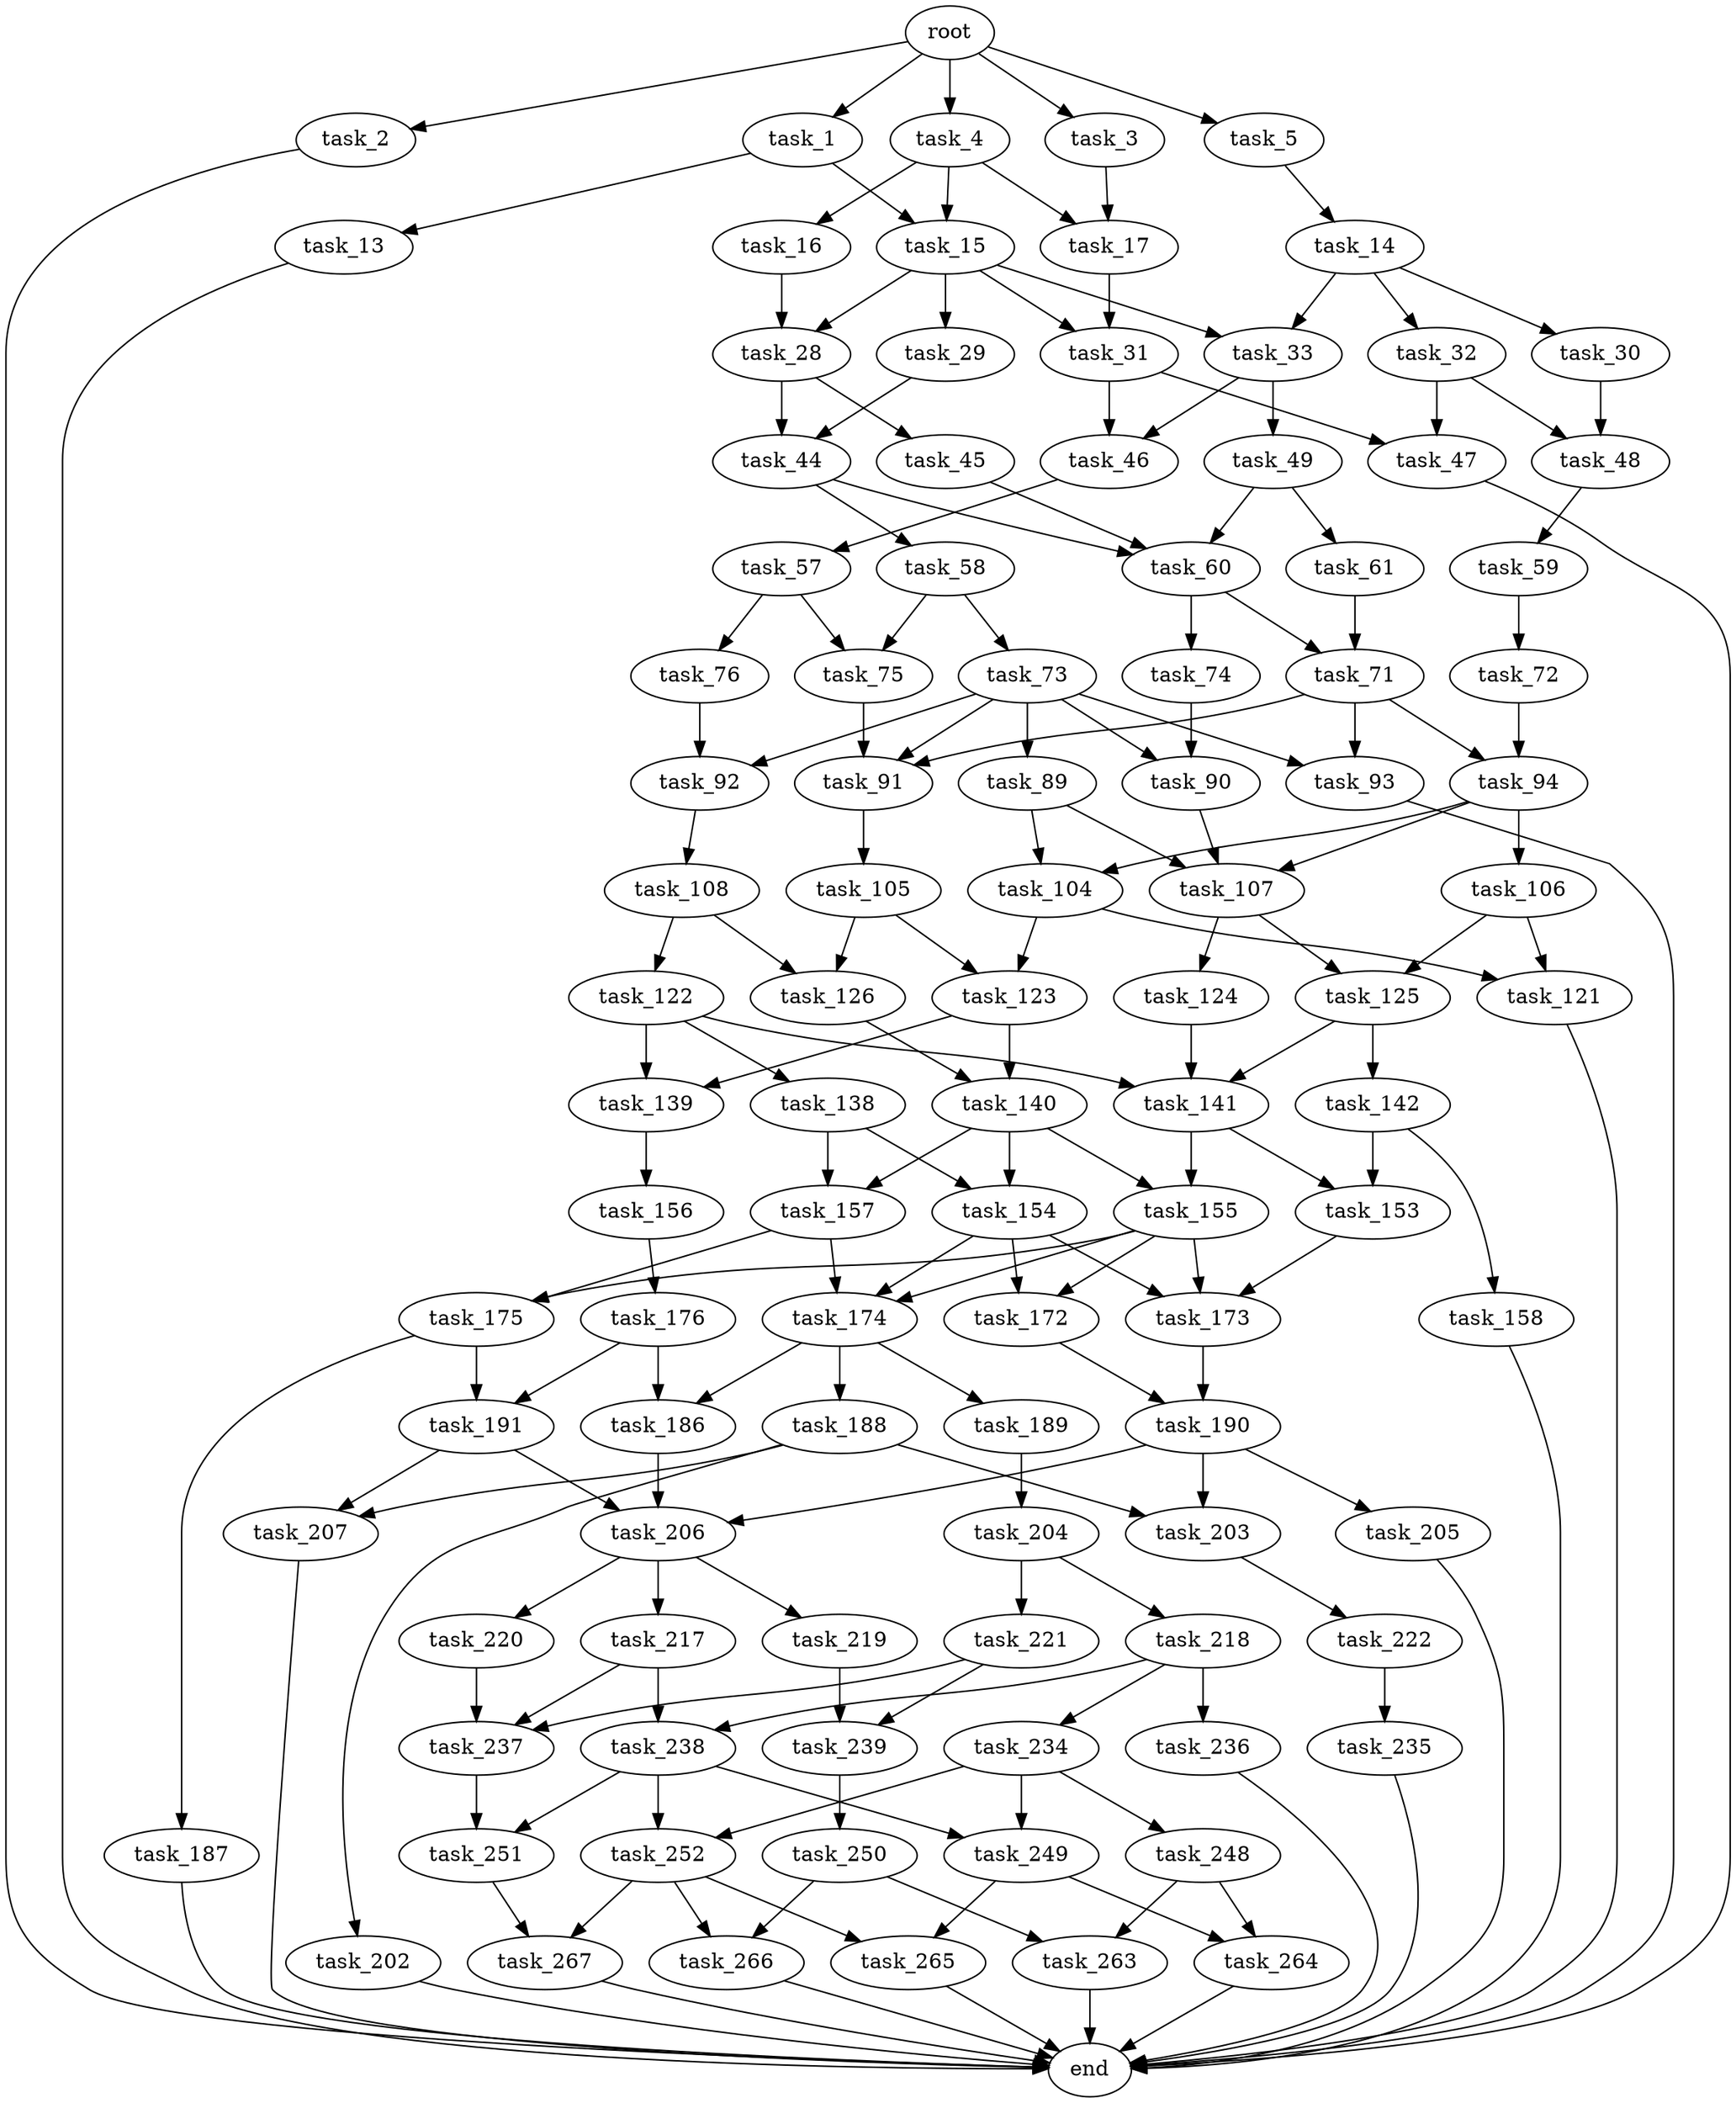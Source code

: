digraph G {
  root [size="0.000000"];
  task_1 [size="28991029248.000000"];
  task_2 [size="33721804790.000000"];
  task_3 [size="15564968164.000000"];
  task_4 [size="134217728000.000000"];
  task_5 [size="28991029248.000000"];
  task_13 [size="1486973405.000000"];
  task_14 [size="338578382293.000000"];
  task_15 [size="25034686880.000000"];
  task_16 [size="22664600635.000000"];
  task_17 [size="50039170133.000000"];
  task_28 [size="1073741824000.000000"];
  task_29 [size="32229839072.000000"];
  task_30 [size="1073741824000.000000"];
  task_31 [size="1073741824000.000000"];
  task_32 [size="549755813888.000000"];
  task_33 [size="12152341762.000000"];
  task_44 [size="4237703830.000000"];
  task_45 [size="549755813888.000000"];
  task_46 [size="110804918303.000000"];
  task_47 [size="231928233984.000000"];
  task_48 [size="19726251573.000000"];
  task_49 [size="231928233984.000000"];
  task_57 [size="368293445632.000000"];
  task_58 [size="60044722595.000000"];
  task_59 [size="8388360257.000000"];
  task_60 [size="68719476736.000000"];
  task_61 [size="60848281543.000000"];
  task_71 [size="5759954779.000000"];
  task_72 [size="53299056463.000000"];
  task_73 [size="782757789696.000000"];
  task_74 [size="30184543259.000000"];
  task_75 [size="874148841566.000000"];
  task_76 [size="298902157855.000000"];
  task_89 [size="64591830227.000000"];
  task_90 [size="4666908007.000000"];
  task_91 [size="125415805109.000000"];
  task_92 [size="368293445632.000000"];
  task_93 [size="5461820214.000000"];
  task_94 [size="30170672418.000000"];
  task_104 [size="20914829074.000000"];
  task_105 [size="368293445632.000000"];
  task_106 [size="8589934592.000000"];
  task_107 [size="3868382364.000000"];
  task_108 [size="431220389.000000"];
  task_121 [size="110049018264.000000"];
  task_122 [size="134217728000.000000"];
  task_123 [size="57544060046.000000"];
  task_124 [size="14846489734.000000"];
  task_125 [size="28991029248.000000"];
  task_126 [size="45035050201.000000"];
  task_138 [size="686115221960.000000"];
  task_139 [size="8756733731.000000"];
  task_140 [size="912289113063.000000"];
  task_141 [size="449419561459.000000"];
  task_142 [size="102219635064.000000"];
  task_153 [size="3832564071.000000"];
  task_154 [size="1073741824000.000000"];
  task_155 [size="549755813888.000000"];
  task_156 [size="2498614003.000000"];
  task_157 [size="359425061282.000000"];
  task_158 [size="231928233984.000000"];
  task_172 [size="1073741824000.000000"];
  task_173 [size="162877895086.000000"];
  task_174 [size="216157673226.000000"];
  task_175 [size="1016887891426.000000"];
  task_176 [size="18519161091.000000"];
  task_186 [size="4510448815.000000"];
  task_187 [size="28862117807.000000"];
  task_188 [size="44270211442.000000"];
  task_189 [size="8686648172.000000"];
  task_190 [size="427073363530.000000"];
  task_191 [size="218153807113.000000"];
  task_202 [size="368293445632.000000"];
  task_203 [size="1274931806.000000"];
  task_204 [size="231928233984.000000"];
  task_205 [size="252588348069.000000"];
  task_206 [size="18323639586.000000"];
  task_207 [size="23037021542.000000"];
  task_217 [size="782757789696.000000"];
  task_218 [size="4339001676.000000"];
  task_219 [size="382812125906.000000"];
  task_220 [size="368293445632.000000"];
  task_221 [size="10614633169.000000"];
  task_222 [size="368293445632.000000"];
  task_234 [size="25112039738.000000"];
  task_235 [size="134217728000.000000"];
  task_236 [size="8589934592.000000"];
  task_237 [size="166236819466.000000"];
  task_238 [size="134217728000.000000"];
  task_239 [size="782757789696.000000"];
  task_248 [size="28991029248.000000"];
  task_249 [size="8589934592.000000"];
  task_250 [size="368293445632.000000"];
  task_251 [size="16073486678.000000"];
  task_252 [size="231928233984.000000"];
  task_263 [size="549755813888.000000"];
  task_264 [size="1175806310.000000"];
  task_265 [size="29546888870.000000"];
  task_266 [size="231928233984.000000"];
  task_267 [size="134217728000.000000"];
  end [size="0.000000"];

  root -> task_1 [size="1.000000"];
  root -> task_2 [size="1.000000"];
  root -> task_3 [size="1.000000"];
  root -> task_4 [size="1.000000"];
  root -> task_5 [size="1.000000"];
  task_1 -> task_13 [size="75497472.000000"];
  task_1 -> task_15 [size="75497472.000000"];
  task_2 -> end [size="1.000000"];
  task_3 -> task_17 [size="536870912.000000"];
  task_4 -> task_15 [size="209715200.000000"];
  task_4 -> task_16 [size="209715200.000000"];
  task_4 -> task_17 [size="209715200.000000"];
  task_5 -> task_14 [size="75497472.000000"];
  task_13 -> end [size="1.000000"];
  task_14 -> task_30 [size="411041792.000000"];
  task_14 -> task_32 [size="411041792.000000"];
  task_14 -> task_33 [size="411041792.000000"];
  task_15 -> task_28 [size="33554432.000000"];
  task_15 -> task_29 [size="33554432.000000"];
  task_15 -> task_31 [size="33554432.000000"];
  task_15 -> task_33 [size="33554432.000000"];
  task_16 -> task_28 [size="411041792.000000"];
  task_17 -> task_31 [size="75497472.000000"];
  task_28 -> task_44 [size="838860800.000000"];
  task_28 -> task_45 [size="838860800.000000"];
  task_29 -> task_44 [size="33554432.000000"];
  task_30 -> task_48 [size="838860800.000000"];
  task_31 -> task_46 [size="838860800.000000"];
  task_31 -> task_47 [size="838860800.000000"];
  task_32 -> task_47 [size="536870912.000000"];
  task_32 -> task_48 [size="536870912.000000"];
  task_33 -> task_46 [size="536870912.000000"];
  task_33 -> task_49 [size="536870912.000000"];
  task_44 -> task_58 [size="209715200.000000"];
  task_44 -> task_60 [size="209715200.000000"];
  task_45 -> task_60 [size="536870912.000000"];
  task_46 -> task_57 [size="75497472.000000"];
  task_47 -> end [size="1.000000"];
  task_48 -> task_59 [size="536870912.000000"];
  task_49 -> task_60 [size="301989888.000000"];
  task_49 -> task_61 [size="301989888.000000"];
  task_57 -> task_75 [size="411041792.000000"];
  task_57 -> task_76 [size="411041792.000000"];
  task_58 -> task_73 [size="209715200.000000"];
  task_58 -> task_75 [size="209715200.000000"];
  task_59 -> task_72 [size="536870912.000000"];
  task_60 -> task_71 [size="134217728.000000"];
  task_60 -> task_74 [size="134217728.000000"];
  task_61 -> task_71 [size="75497472.000000"];
  task_71 -> task_91 [size="134217728.000000"];
  task_71 -> task_93 [size="134217728.000000"];
  task_71 -> task_94 [size="134217728.000000"];
  task_72 -> task_94 [size="838860800.000000"];
  task_73 -> task_89 [size="679477248.000000"];
  task_73 -> task_90 [size="679477248.000000"];
  task_73 -> task_91 [size="679477248.000000"];
  task_73 -> task_92 [size="679477248.000000"];
  task_73 -> task_93 [size="679477248.000000"];
  task_74 -> task_90 [size="838860800.000000"];
  task_75 -> task_91 [size="536870912.000000"];
  task_76 -> task_92 [size="209715200.000000"];
  task_89 -> task_104 [size="301989888.000000"];
  task_89 -> task_107 [size="301989888.000000"];
  task_90 -> task_107 [size="75497472.000000"];
  task_91 -> task_105 [size="134217728.000000"];
  task_92 -> task_108 [size="411041792.000000"];
  task_93 -> end [size="1.000000"];
  task_94 -> task_104 [size="679477248.000000"];
  task_94 -> task_106 [size="679477248.000000"];
  task_94 -> task_107 [size="679477248.000000"];
  task_104 -> task_121 [size="838860800.000000"];
  task_104 -> task_123 [size="838860800.000000"];
  task_105 -> task_123 [size="411041792.000000"];
  task_105 -> task_126 [size="411041792.000000"];
  task_106 -> task_121 [size="33554432.000000"];
  task_106 -> task_125 [size="33554432.000000"];
  task_107 -> task_124 [size="134217728.000000"];
  task_107 -> task_125 [size="134217728.000000"];
  task_108 -> task_122 [size="33554432.000000"];
  task_108 -> task_126 [size="33554432.000000"];
  task_121 -> end [size="1.000000"];
  task_122 -> task_138 [size="209715200.000000"];
  task_122 -> task_139 [size="209715200.000000"];
  task_122 -> task_141 [size="209715200.000000"];
  task_123 -> task_139 [size="209715200.000000"];
  task_123 -> task_140 [size="209715200.000000"];
  task_124 -> task_141 [size="75497472.000000"];
  task_125 -> task_141 [size="75497472.000000"];
  task_125 -> task_142 [size="75497472.000000"];
  task_126 -> task_140 [size="838860800.000000"];
  task_138 -> task_154 [size="536870912.000000"];
  task_138 -> task_157 [size="536870912.000000"];
  task_139 -> task_156 [size="301989888.000000"];
  task_140 -> task_154 [size="838860800.000000"];
  task_140 -> task_155 [size="838860800.000000"];
  task_140 -> task_157 [size="838860800.000000"];
  task_141 -> task_153 [size="411041792.000000"];
  task_141 -> task_155 [size="411041792.000000"];
  task_142 -> task_153 [size="75497472.000000"];
  task_142 -> task_158 [size="75497472.000000"];
  task_153 -> task_173 [size="75497472.000000"];
  task_154 -> task_172 [size="838860800.000000"];
  task_154 -> task_173 [size="838860800.000000"];
  task_154 -> task_174 [size="838860800.000000"];
  task_155 -> task_172 [size="536870912.000000"];
  task_155 -> task_173 [size="536870912.000000"];
  task_155 -> task_174 [size="536870912.000000"];
  task_155 -> task_175 [size="536870912.000000"];
  task_156 -> task_176 [size="301989888.000000"];
  task_157 -> task_174 [size="411041792.000000"];
  task_157 -> task_175 [size="411041792.000000"];
  task_158 -> end [size="1.000000"];
  task_172 -> task_190 [size="838860800.000000"];
  task_173 -> task_190 [size="134217728.000000"];
  task_174 -> task_186 [size="411041792.000000"];
  task_174 -> task_188 [size="411041792.000000"];
  task_174 -> task_189 [size="411041792.000000"];
  task_175 -> task_187 [size="838860800.000000"];
  task_175 -> task_191 [size="838860800.000000"];
  task_176 -> task_186 [size="301989888.000000"];
  task_176 -> task_191 [size="301989888.000000"];
  task_186 -> task_206 [size="209715200.000000"];
  task_187 -> end [size="1.000000"];
  task_188 -> task_202 [size="838860800.000000"];
  task_188 -> task_203 [size="838860800.000000"];
  task_188 -> task_207 [size="838860800.000000"];
  task_189 -> task_204 [size="411041792.000000"];
  task_190 -> task_203 [size="838860800.000000"];
  task_190 -> task_205 [size="838860800.000000"];
  task_190 -> task_206 [size="838860800.000000"];
  task_191 -> task_206 [size="411041792.000000"];
  task_191 -> task_207 [size="411041792.000000"];
  task_202 -> end [size="1.000000"];
  task_203 -> task_222 [size="33554432.000000"];
  task_204 -> task_218 [size="301989888.000000"];
  task_204 -> task_221 [size="301989888.000000"];
  task_205 -> end [size="1.000000"];
  task_206 -> task_217 [size="301989888.000000"];
  task_206 -> task_219 [size="301989888.000000"];
  task_206 -> task_220 [size="301989888.000000"];
  task_207 -> end [size="1.000000"];
  task_217 -> task_237 [size="679477248.000000"];
  task_217 -> task_238 [size="679477248.000000"];
  task_218 -> task_234 [size="75497472.000000"];
  task_218 -> task_236 [size="75497472.000000"];
  task_218 -> task_238 [size="75497472.000000"];
  task_219 -> task_239 [size="411041792.000000"];
  task_220 -> task_237 [size="411041792.000000"];
  task_221 -> task_237 [size="33554432.000000"];
  task_221 -> task_239 [size="33554432.000000"];
  task_222 -> task_235 [size="411041792.000000"];
  task_234 -> task_248 [size="679477248.000000"];
  task_234 -> task_249 [size="679477248.000000"];
  task_234 -> task_252 [size="679477248.000000"];
  task_235 -> end [size="1.000000"];
  task_236 -> end [size="1.000000"];
  task_237 -> task_251 [size="411041792.000000"];
  task_238 -> task_249 [size="209715200.000000"];
  task_238 -> task_251 [size="209715200.000000"];
  task_238 -> task_252 [size="209715200.000000"];
  task_239 -> task_250 [size="679477248.000000"];
  task_248 -> task_263 [size="75497472.000000"];
  task_248 -> task_264 [size="75497472.000000"];
  task_249 -> task_264 [size="33554432.000000"];
  task_249 -> task_265 [size="33554432.000000"];
  task_250 -> task_263 [size="411041792.000000"];
  task_250 -> task_266 [size="411041792.000000"];
  task_251 -> task_267 [size="75497472.000000"];
  task_252 -> task_265 [size="301989888.000000"];
  task_252 -> task_266 [size="301989888.000000"];
  task_252 -> task_267 [size="301989888.000000"];
  task_263 -> end [size="1.000000"];
  task_264 -> end [size="1.000000"];
  task_265 -> end [size="1.000000"];
  task_266 -> end [size="1.000000"];
  task_267 -> end [size="1.000000"];
}
